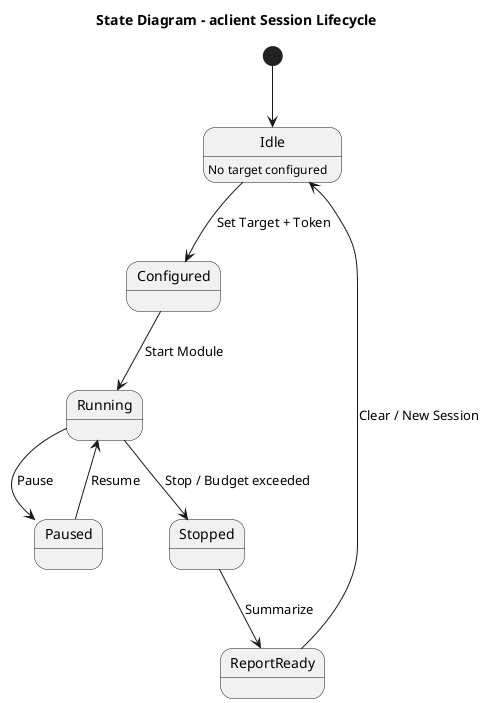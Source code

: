 @startuml aclient_state
title State Diagram – aclient Session Lifecycle

[*] --> Idle

state Idle {
  Idle : No target configured
}

Idle --> Configured : Set Target + Token
Configured --> Running : Start Module
Running --> Paused : Pause
Paused --> Running : Resume
Running --> Stopped : Stop / Budget exceeded
Stopped --> ReportReady : Summarize
ReportReady --> Idle : Clear / New Session

@enduml
